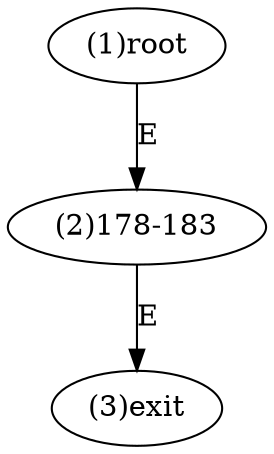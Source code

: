 digraph "" { 
1[ label="(1)root"];
2[ label="(2)178-183"];
3[ label="(3)exit"];
1->2[ label="E"];
2->3[ label="E"];
}